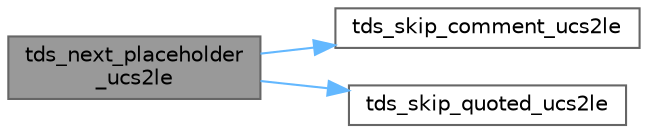 digraph "tds_next_placeholder_ucs2le"
{
 // LATEX_PDF_SIZE
  bgcolor="transparent";
  edge [fontname=Helvetica,fontsize=10,labelfontname=Helvetica,labelfontsize=10];
  node [fontname=Helvetica,fontsize=10,shape=box,height=0.2,width=0.4];
  rankdir="LR";
  Node1 [id="Node000001",label="tds_next_placeholder\l_ucs2le",height=0.2,width=0.4,color="gray40", fillcolor="grey60", style="filled", fontcolor="black",tooltip="Found the next placeholder (? or @param) in a string."];
  Node1 -> Node2 [id="edge1_Node000001_Node000002",color="steelblue1",style="solid",tooltip=" "];
  Node2 [id="Node000002",label="tds_skip_comment_ucs2le",height=0.2,width=0.4,color="grey40", fillcolor="white", style="filled",URL="$a00590.html#gac3124fe439d9c96236fc33af7793ffcf",tooltip="Skip a comment in a query."];
  Node1 -> Node3 [id="edge2_Node000001_Node000003",color="steelblue1",style="solid",tooltip=" "];
  Node3 [id="Node000003",label="tds_skip_quoted_ucs2le",height=0.2,width=0.4,color="grey40", fillcolor="white", style="filled",URL="$a00590.html#gab42efeaf6c795435a03de1835b3de1c6",tooltip="Return pointer to end of a quoted string."];
}
